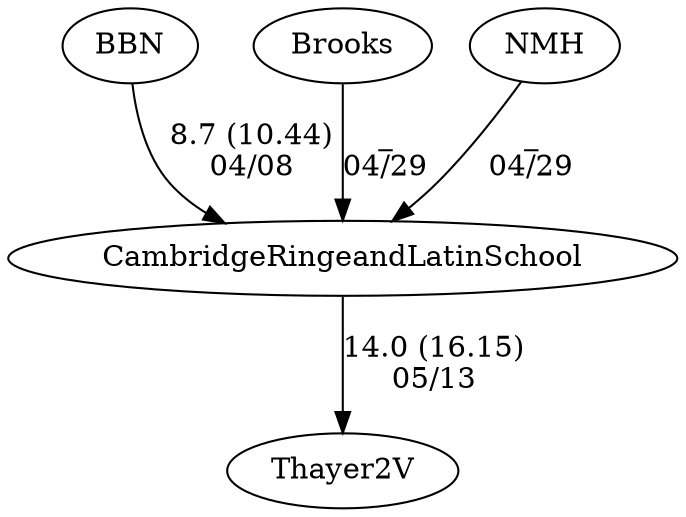 digraph boys2foursCambridgeRingeandLatinSchool {BBN [URL="boys2foursCambridgeRingeandLatinSchoolBBN.html"];CambridgeRingeandLatinSchool [URL="boys2foursCambridgeRingeandLatinSchoolCambridgeRingeandLatinSchool.html"];Thayer2V [URL="boys2foursCambridgeRingeandLatinSchoolThayer2V.html"];Brooks [URL="boys2foursCambridgeRingeandLatinSchoolBrooks.html"];NMH [URL="boys2foursCambridgeRingeandLatinSchoolNMH.html"];CambridgeRingeandLatinSchool -> Thayer2V[label="14.0 (16.15)
05/13", weight="86", tooltip="NEIRA Boys & Girls Fours,NEIRA Cambridge Rindge and Latin vs Thayer Boys and Girls, Belmont Hill 9V			
Distance: 1300 Conditions: Cross-tailwind consistent for all races Comments: Thanks to Thayer for making it to Cambridge at the last minute and to Belmont Hill 9V for joining in on some fun racing.
None", URL="http://www.row2k.com/results/resultspage.cfm?UID=F3E40CF56EBACA5850DF8BE2AC2814D4&cat=5", random="random"]; 
Brooks -> CambridgeRingeandLatinSchool[label="_
04/29", weight="99", tooltip="NEIRA Boys & Girls Fours,Northfield Mount Hermon, Brooks School, Cambridge Rindge & Latin			
Distance: Approx. 1250 Conditions: Significant head current, course slightly under the full 1500 m. Calm water and occasional drizzle.
None", URL="http://www.row2k.com/results/resultspage.cfm?UID=6B0B61A81F7CAE8C8A32C8CDB18E91ED&cat=5", random="random"]; 
NMH -> CambridgeRingeandLatinSchool[label="_
04/29", weight="99", tooltip="NEIRA Boys & Girls Fours,Northfield Mount Hermon, Brooks School, Cambridge Rindge & Latin			
Distance: Approx. 1250 Conditions: Significant head current, course slightly under the full 1500 m. Calm water and occasional drizzle.
None", URL="http://www.row2k.com/results/resultspage.cfm?UID=6B0B61A81F7CAE8C8A32C8CDB18E91ED&cat=5", random="random"]; 
BBN -> CambridgeRingeandLatinSchool[label="8.7 (10.44)
04/08", weight="92", tooltip="NEIRA Boys & Girls Fours,Cambridge Mayor's Cup: CRLS vs. BB&N			
Distance: 1250 m Conditions: Brisk but bright and sunny, 10-15 mph cross-tail wind, becoming more cross and less tail over the afternoon. Order of races was boys/girls, 4/5V, 3V, 2V, 1V. Comments: All floating starts. Boys' 4/5V race started 1+ length over the line. 
The Mayor's Cup trophies for the 1V races stay with BB&N (boys) and CRLS (girls).
Thanks to BB&N and congratulations to all for a great day of early season racing!
None", URL="http://www.row2k.com/results/resultspage.cfm?UID=F97C64017C4CB0D51F42090A16048CB5&cat=5", random="random"]}